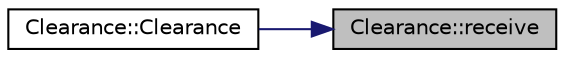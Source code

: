 digraph "Clearance::receive"
{
 // LATEX_PDF_SIZE
  edge [fontname="Helvetica",fontsize="10",labelfontname="Helvetica",labelfontsize="10"];
  node [fontname="Helvetica",fontsize="10",shape=record];
  rankdir="RL";
  Node1 [label="Clearance::receive",height=0.2,width=0.4,color="black", fillcolor="grey75", style="filled", fontcolor="black",tooltip=" "];
  Node1 -> Node2 [dir="back",color="midnightblue",fontsize="10",style="solid",fontname="Helvetica"];
  Node2 [label="Clearance::Clearance",height=0.2,width=0.4,color="black", fillcolor="white", style="filled",URL="$classClearance.html#af6fb9453f97d09412d1ad44a19c35857",tooltip=" "];
}

